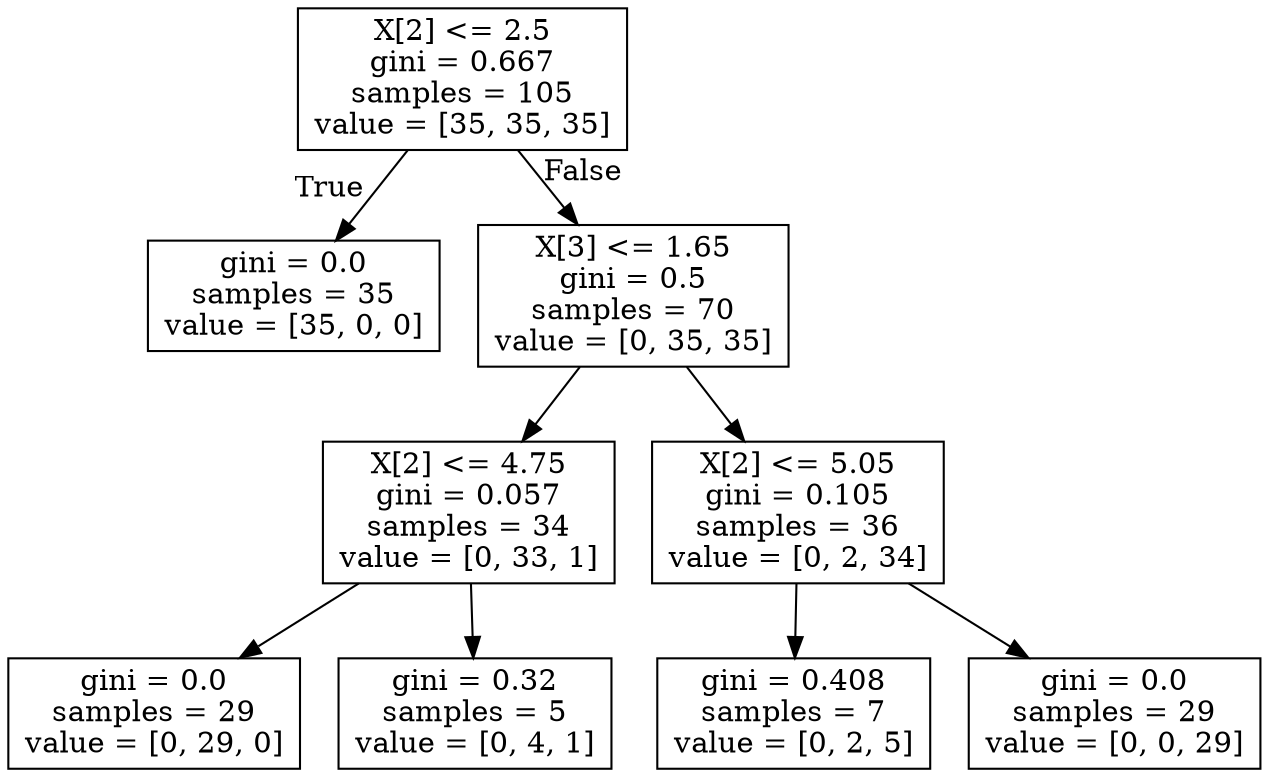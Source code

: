 digraph Tree {
node [shape=box] ;
0 [label="X[2] <= 2.5\ngini = 0.667\nsamples = 105\nvalue = [35, 35, 35]"] ;
1 [label="gini = 0.0\nsamples = 35\nvalue = [35, 0, 0]"] ;
0 -> 1 [labeldistance=2.5, labelangle=45, headlabel="True"] ;
2 [label="X[3] <= 1.65\ngini = 0.5\nsamples = 70\nvalue = [0, 35, 35]"] ;
0 -> 2 [labeldistance=2.5, labelangle=-45, headlabel="False"] ;
3 [label="X[2] <= 4.75\ngini = 0.057\nsamples = 34\nvalue = [0, 33, 1]"] ;
2 -> 3 ;
4 [label="gini = 0.0\nsamples = 29\nvalue = [0, 29, 0]"] ;
3 -> 4 ;
5 [label="gini = 0.32\nsamples = 5\nvalue = [0, 4, 1]"] ;
3 -> 5 ;
6 [label="X[2] <= 5.05\ngini = 0.105\nsamples = 36\nvalue = [0, 2, 34]"] ;
2 -> 6 ;
7 [label="gini = 0.408\nsamples = 7\nvalue = [0, 2, 5]"] ;
6 -> 7 ;
8 [label="gini = 0.0\nsamples = 29\nvalue = [0, 0, 29]"] ;
6 -> 8 ;
}
